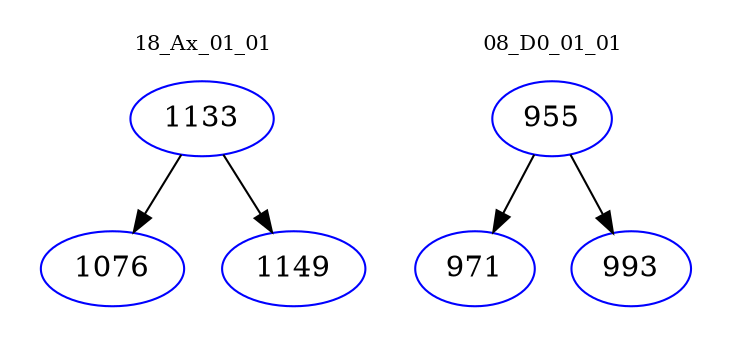 digraph{
subgraph cluster_0 {
color = white
label = "18_Ax_01_01";
fontsize=10;
T0_1133 [label="1133", color="blue"]
T0_1133 -> T0_1076 [color="black"]
T0_1076 [label="1076", color="blue"]
T0_1133 -> T0_1149 [color="black"]
T0_1149 [label="1149", color="blue"]
}
subgraph cluster_1 {
color = white
label = "08_D0_01_01";
fontsize=10;
T1_955 [label="955", color="blue"]
T1_955 -> T1_971 [color="black"]
T1_971 [label="971", color="blue"]
T1_955 -> T1_993 [color="black"]
T1_993 [label="993", color="blue"]
}
}
